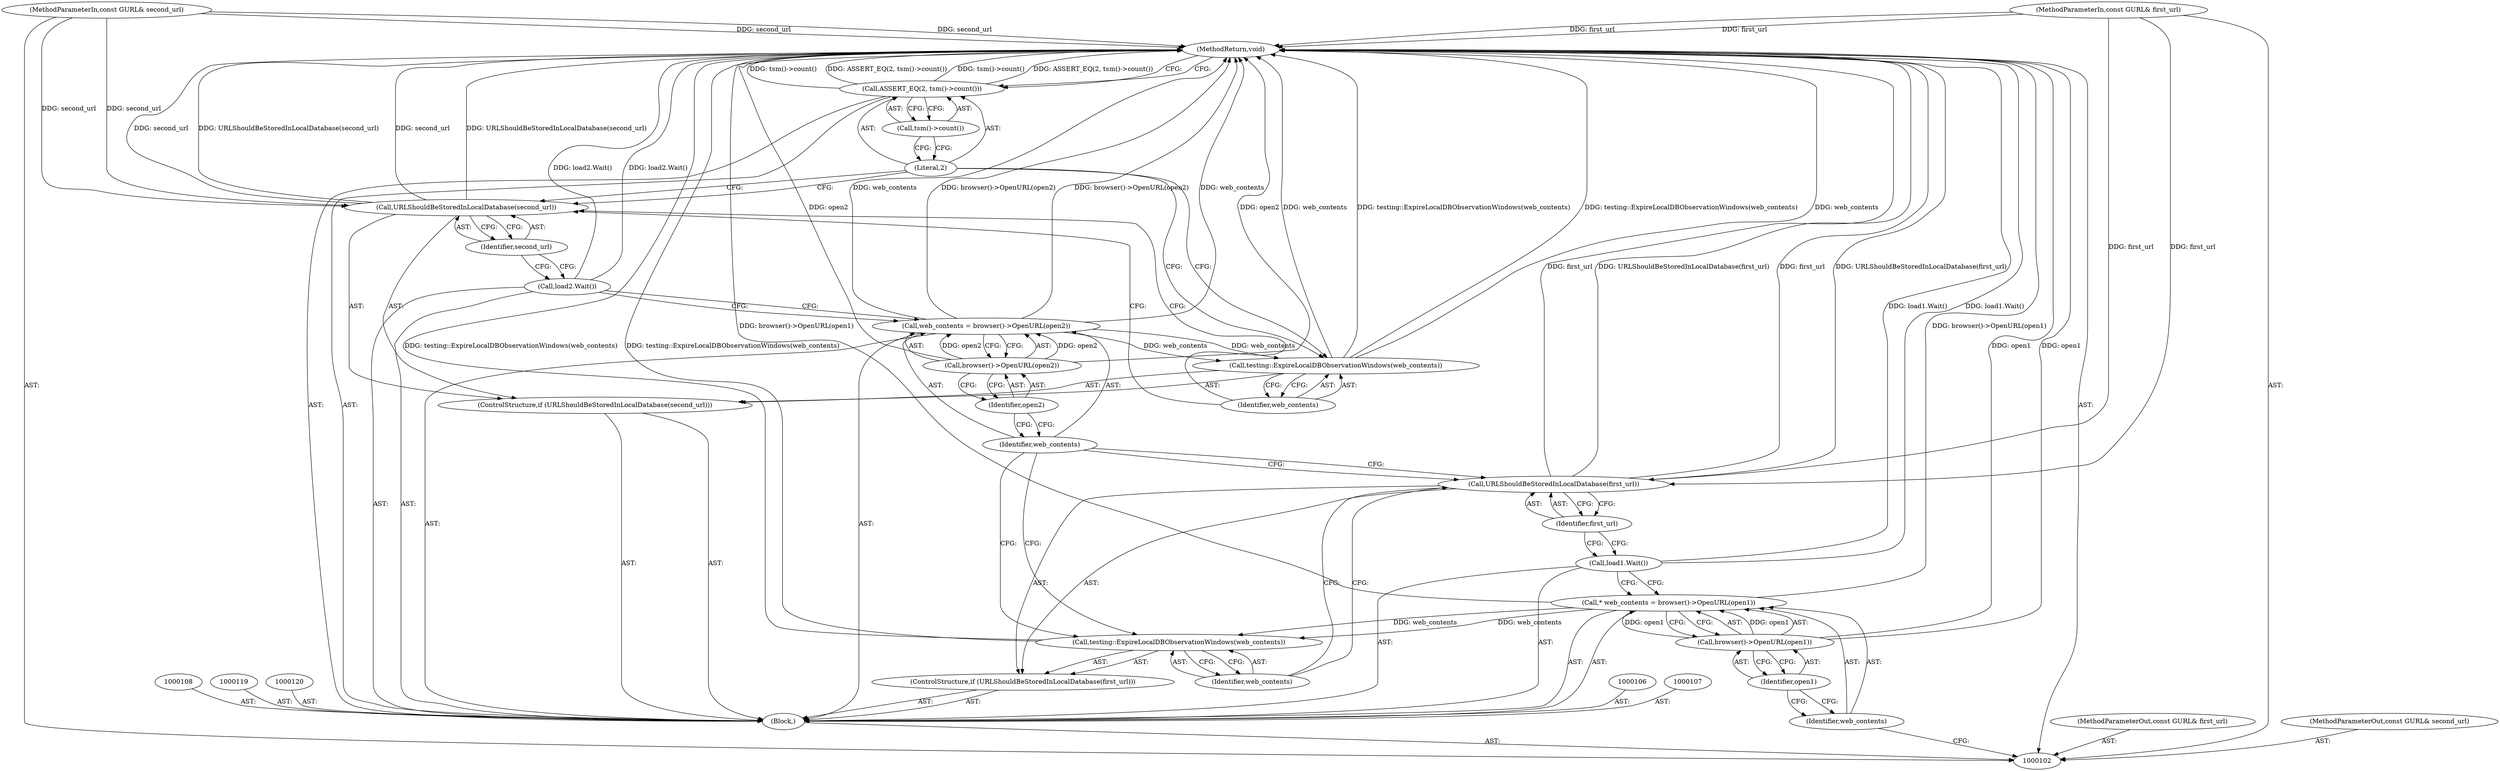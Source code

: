 digraph "0_Chrome_7394cf6f43d7a86630d3eb1c728fd63c621b5530_12" {
"1000103" [label="(MethodParameterIn,const GURL& first_url)"];
"1000173" [label="(MethodParameterOut,const GURL& first_url)"];
"1000134" [label="(MethodReturn,void)"];
"1000104" [label="(MethodParameterIn,const GURL& second_url)"];
"1000174" [label="(MethodParameterOut,const GURL& second_url)"];
"1000105" [label="(Block,)"];
"1000114" [label="(ControlStructure,if (URLShouldBeStoredInLocalDatabase(first_url)))"];
"1000116" [label="(Identifier,first_url)"];
"1000115" [label="(Call,URLShouldBeStoredInLocalDatabase(first_url))"];
"1000118" [label="(Identifier,web_contents)"];
"1000117" [label="(Call,testing::ExpireLocalDBObservationWindows(web_contents))"];
"1000123" [label="(Call,browser()->OpenURL(open2))"];
"1000124" [label="(Identifier,open2)"];
"1000121" [label="(Call,web_contents = browser()->OpenURL(open2))"];
"1000122" [label="(Identifier,web_contents)"];
"1000125" [label="(Call,load2.Wait())"];
"1000126" [label="(ControlStructure,if (URLShouldBeStoredInLocalDatabase(second_url)))"];
"1000128" [label="(Identifier,second_url)"];
"1000127" [label="(Call,URLShouldBeStoredInLocalDatabase(second_url))"];
"1000130" [label="(Identifier,web_contents)"];
"1000129" [label="(Call,testing::ExpireLocalDBObservationWindows(web_contents))"];
"1000132" [label="(Literal,2)"];
"1000133" [label="(Call,tsm()->count())"];
"1000131" [label="(Call,ASSERT_EQ(2, tsm()->count()))"];
"1000109" [label="(Call,* web_contents = browser()->OpenURL(open1))"];
"1000110" [label="(Identifier,web_contents)"];
"1000111" [label="(Call,browser()->OpenURL(open1))"];
"1000112" [label="(Identifier,open1)"];
"1000113" [label="(Call,load1.Wait())"];
"1000103" -> "1000102"  [label="AST: "];
"1000103" -> "1000134"  [label="DDG: first_url"];
"1000103" -> "1000115"  [label="DDG: first_url"];
"1000173" -> "1000102"  [label="AST: "];
"1000134" -> "1000102"  [label="AST: "];
"1000134" -> "1000131"  [label="CFG: "];
"1000117" -> "1000134"  [label="DDG: testing::ExpireLocalDBObservationWindows(web_contents)"];
"1000129" -> "1000134"  [label="DDG: web_contents"];
"1000129" -> "1000134"  [label="DDG: testing::ExpireLocalDBObservationWindows(web_contents)"];
"1000125" -> "1000134"  [label="DDG: load2.Wait()"];
"1000104" -> "1000134"  [label="DDG: second_url"];
"1000121" -> "1000134"  [label="DDG: browser()->OpenURL(open2)"];
"1000121" -> "1000134"  [label="DDG: web_contents"];
"1000127" -> "1000134"  [label="DDG: URLShouldBeStoredInLocalDatabase(second_url)"];
"1000127" -> "1000134"  [label="DDG: second_url"];
"1000113" -> "1000134"  [label="DDG: load1.Wait()"];
"1000103" -> "1000134"  [label="DDG: first_url"];
"1000115" -> "1000134"  [label="DDG: URLShouldBeStoredInLocalDatabase(first_url)"];
"1000115" -> "1000134"  [label="DDG: first_url"];
"1000131" -> "1000134"  [label="DDG: tsm()->count()"];
"1000131" -> "1000134"  [label="DDG: ASSERT_EQ(2, tsm()->count())"];
"1000111" -> "1000134"  [label="DDG: open1"];
"1000109" -> "1000134"  [label="DDG: browser()->OpenURL(open1)"];
"1000123" -> "1000134"  [label="DDG: open2"];
"1000104" -> "1000102"  [label="AST: "];
"1000104" -> "1000134"  [label="DDG: second_url"];
"1000104" -> "1000127"  [label="DDG: second_url"];
"1000174" -> "1000102"  [label="AST: "];
"1000105" -> "1000102"  [label="AST: "];
"1000106" -> "1000105"  [label="AST: "];
"1000107" -> "1000105"  [label="AST: "];
"1000108" -> "1000105"  [label="AST: "];
"1000109" -> "1000105"  [label="AST: "];
"1000113" -> "1000105"  [label="AST: "];
"1000114" -> "1000105"  [label="AST: "];
"1000119" -> "1000105"  [label="AST: "];
"1000120" -> "1000105"  [label="AST: "];
"1000121" -> "1000105"  [label="AST: "];
"1000125" -> "1000105"  [label="AST: "];
"1000126" -> "1000105"  [label="AST: "];
"1000131" -> "1000105"  [label="AST: "];
"1000114" -> "1000105"  [label="AST: "];
"1000115" -> "1000114"  [label="AST: "];
"1000117" -> "1000114"  [label="AST: "];
"1000116" -> "1000115"  [label="AST: "];
"1000116" -> "1000113"  [label="CFG: "];
"1000115" -> "1000116"  [label="CFG: "];
"1000115" -> "1000114"  [label="AST: "];
"1000115" -> "1000116"  [label="CFG: "];
"1000116" -> "1000115"  [label="AST: "];
"1000118" -> "1000115"  [label="CFG: "];
"1000122" -> "1000115"  [label="CFG: "];
"1000115" -> "1000134"  [label="DDG: URLShouldBeStoredInLocalDatabase(first_url)"];
"1000115" -> "1000134"  [label="DDG: first_url"];
"1000103" -> "1000115"  [label="DDG: first_url"];
"1000118" -> "1000117"  [label="AST: "];
"1000118" -> "1000115"  [label="CFG: "];
"1000117" -> "1000118"  [label="CFG: "];
"1000117" -> "1000114"  [label="AST: "];
"1000117" -> "1000118"  [label="CFG: "];
"1000118" -> "1000117"  [label="AST: "];
"1000122" -> "1000117"  [label="CFG: "];
"1000117" -> "1000134"  [label="DDG: testing::ExpireLocalDBObservationWindows(web_contents)"];
"1000109" -> "1000117"  [label="DDG: web_contents"];
"1000123" -> "1000121"  [label="AST: "];
"1000123" -> "1000124"  [label="CFG: "];
"1000124" -> "1000123"  [label="AST: "];
"1000121" -> "1000123"  [label="CFG: "];
"1000123" -> "1000134"  [label="DDG: open2"];
"1000123" -> "1000121"  [label="DDG: open2"];
"1000124" -> "1000123"  [label="AST: "];
"1000124" -> "1000122"  [label="CFG: "];
"1000123" -> "1000124"  [label="CFG: "];
"1000121" -> "1000105"  [label="AST: "];
"1000121" -> "1000123"  [label="CFG: "];
"1000122" -> "1000121"  [label="AST: "];
"1000123" -> "1000121"  [label="AST: "];
"1000125" -> "1000121"  [label="CFG: "];
"1000121" -> "1000134"  [label="DDG: browser()->OpenURL(open2)"];
"1000121" -> "1000134"  [label="DDG: web_contents"];
"1000123" -> "1000121"  [label="DDG: open2"];
"1000121" -> "1000129"  [label="DDG: web_contents"];
"1000122" -> "1000121"  [label="AST: "];
"1000122" -> "1000117"  [label="CFG: "];
"1000122" -> "1000115"  [label="CFG: "];
"1000124" -> "1000122"  [label="CFG: "];
"1000125" -> "1000105"  [label="AST: "];
"1000125" -> "1000121"  [label="CFG: "];
"1000128" -> "1000125"  [label="CFG: "];
"1000125" -> "1000134"  [label="DDG: load2.Wait()"];
"1000126" -> "1000105"  [label="AST: "];
"1000127" -> "1000126"  [label="AST: "];
"1000129" -> "1000126"  [label="AST: "];
"1000128" -> "1000127"  [label="AST: "];
"1000128" -> "1000125"  [label="CFG: "];
"1000127" -> "1000128"  [label="CFG: "];
"1000127" -> "1000126"  [label="AST: "];
"1000127" -> "1000128"  [label="CFG: "];
"1000128" -> "1000127"  [label="AST: "];
"1000130" -> "1000127"  [label="CFG: "];
"1000132" -> "1000127"  [label="CFG: "];
"1000127" -> "1000134"  [label="DDG: URLShouldBeStoredInLocalDatabase(second_url)"];
"1000127" -> "1000134"  [label="DDG: second_url"];
"1000104" -> "1000127"  [label="DDG: second_url"];
"1000130" -> "1000129"  [label="AST: "];
"1000130" -> "1000127"  [label="CFG: "];
"1000129" -> "1000130"  [label="CFG: "];
"1000129" -> "1000126"  [label="AST: "];
"1000129" -> "1000130"  [label="CFG: "];
"1000130" -> "1000129"  [label="AST: "];
"1000132" -> "1000129"  [label="CFG: "];
"1000129" -> "1000134"  [label="DDG: web_contents"];
"1000129" -> "1000134"  [label="DDG: testing::ExpireLocalDBObservationWindows(web_contents)"];
"1000121" -> "1000129"  [label="DDG: web_contents"];
"1000132" -> "1000131"  [label="AST: "];
"1000132" -> "1000129"  [label="CFG: "];
"1000132" -> "1000127"  [label="CFG: "];
"1000133" -> "1000132"  [label="CFG: "];
"1000133" -> "1000131"  [label="AST: "];
"1000133" -> "1000132"  [label="CFG: "];
"1000131" -> "1000133"  [label="CFG: "];
"1000131" -> "1000105"  [label="AST: "];
"1000131" -> "1000133"  [label="CFG: "];
"1000132" -> "1000131"  [label="AST: "];
"1000133" -> "1000131"  [label="AST: "];
"1000134" -> "1000131"  [label="CFG: "];
"1000131" -> "1000134"  [label="DDG: tsm()->count()"];
"1000131" -> "1000134"  [label="DDG: ASSERT_EQ(2, tsm()->count())"];
"1000109" -> "1000105"  [label="AST: "];
"1000109" -> "1000111"  [label="CFG: "];
"1000110" -> "1000109"  [label="AST: "];
"1000111" -> "1000109"  [label="AST: "];
"1000113" -> "1000109"  [label="CFG: "];
"1000109" -> "1000134"  [label="DDG: browser()->OpenURL(open1)"];
"1000111" -> "1000109"  [label="DDG: open1"];
"1000109" -> "1000117"  [label="DDG: web_contents"];
"1000110" -> "1000109"  [label="AST: "];
"1000110" -> "1000102"  [label="CFG: "];
"1000112" -> "1000110"  [label="CFG: "];
"1000111" -> "1000109"  [label="AST: "];
"1000111" -> "1000112"  [label="CFG: "];
"1000112" -> "1000111"  [label="AST: "];
"1000109" -> "1000111"  [label="CFG: "];
"1000111" -> "1000134"  [label="DDG: open1"];
"1000111" -> "1000109"  [label="DDG: open1"];
"1000112" -> "1000111"  [label="AST: "];
"1000112" -> "1000110"  [label="CFG: "];
"1000111" -> "1000112"  [label="CFG: "];
"1000113" -> "1000105"  [label="AST: "];
"1000113" -> "1000109"  [label="CFG: "];
"1000116" -> "1000113"  [label="CFG: "];
"1000113" -> "1000134"  [label="DDG: load1.Wait()"];
}
